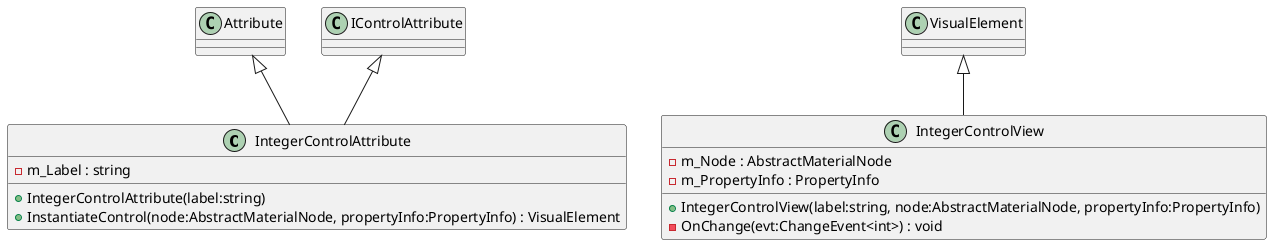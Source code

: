 @startuml
class IntegerControlAttribute {
    - m_Label : string
    + IntegerControlAttribute(label:string)
    + InstantiateControl(node:AbstractMaterialNode, propertyInfo:PropertyInfo) : VisualElement
}
class IntegerControlView {
    - m_Node : AbstractMaterialNode
    - m_PropertyInfo : PropertyInfo
    + IntegerControlView(label:string, node:AbstractMaterialNode, propertyInfo:PropertyInfo)
    - OnChange(evt:ChangeEvent<int>) : void
}
Attribute <|-- IntegerControlAttribute
IControlAttribute <|-- IntegerControlAttribute
VisualElement <|-- IntegerControlView
@enduml
